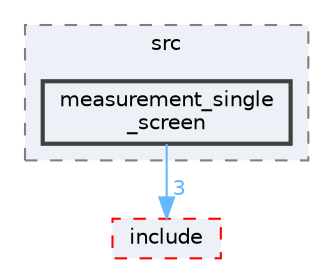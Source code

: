 digraph "C:/Users/aleja/Documents/Github/PM3-Cable_Monitor/Software/Cable-Monitor_TouchGFX/Cable_Monitor_Horwey/TouchGFX/gui/src/measurement_single_screen"
{
 // LATEX_PDF_SIZE
  bgcolor="transparent";
  edge [fontname=Helvetica,fontsize=10,labelfontname=Helvetica,labelfontsize=10];
  node [fontname=Helvetica,fontsize=10,shape=box,height=0.2,width=0.4];
  compound=true
  subgraph clusterdir_fead4d3918e78267d6332d052aea3780 {
    graph [ bgcolor="#edf0f7", pencolor="grey50", label="src", fontname=Helvetica,fontsize=10 style="filled,dashed", URL="dir_fead4d3918e78267d6332d052aea3780.html",tooltip=""]
  dir_dd4036934d9e7a5c6ceb34aa7f0ff56a [label="measurement_single\l_screen", fillcolor="#edf0f7", color="grey25", style="filled,bold", URL="dir_dd4036934d9e7a5c6ceb34aa7f0ff56a.html",tooltip=""];
  }
  dir_7d0e74372a50d3721000a94171d7e601 [label="include", fillcolor="#edf0f7", color="red", style="filled,dashed", URL="dir_7d0e74372a50d3721000a94171d7e601.html",tooltip=""];
  dir_dd4036934d9e7a5c6ceb34aa7f0ff56a->dir_7d0e74372a50d3721000a94171d7e601 [headlabel="3", labeldistance=1.5 headhref="dir_000027_000011.html" href="dir_000027_000011.html" color="steelblue1" fontcolor="steelblue1"];
}
